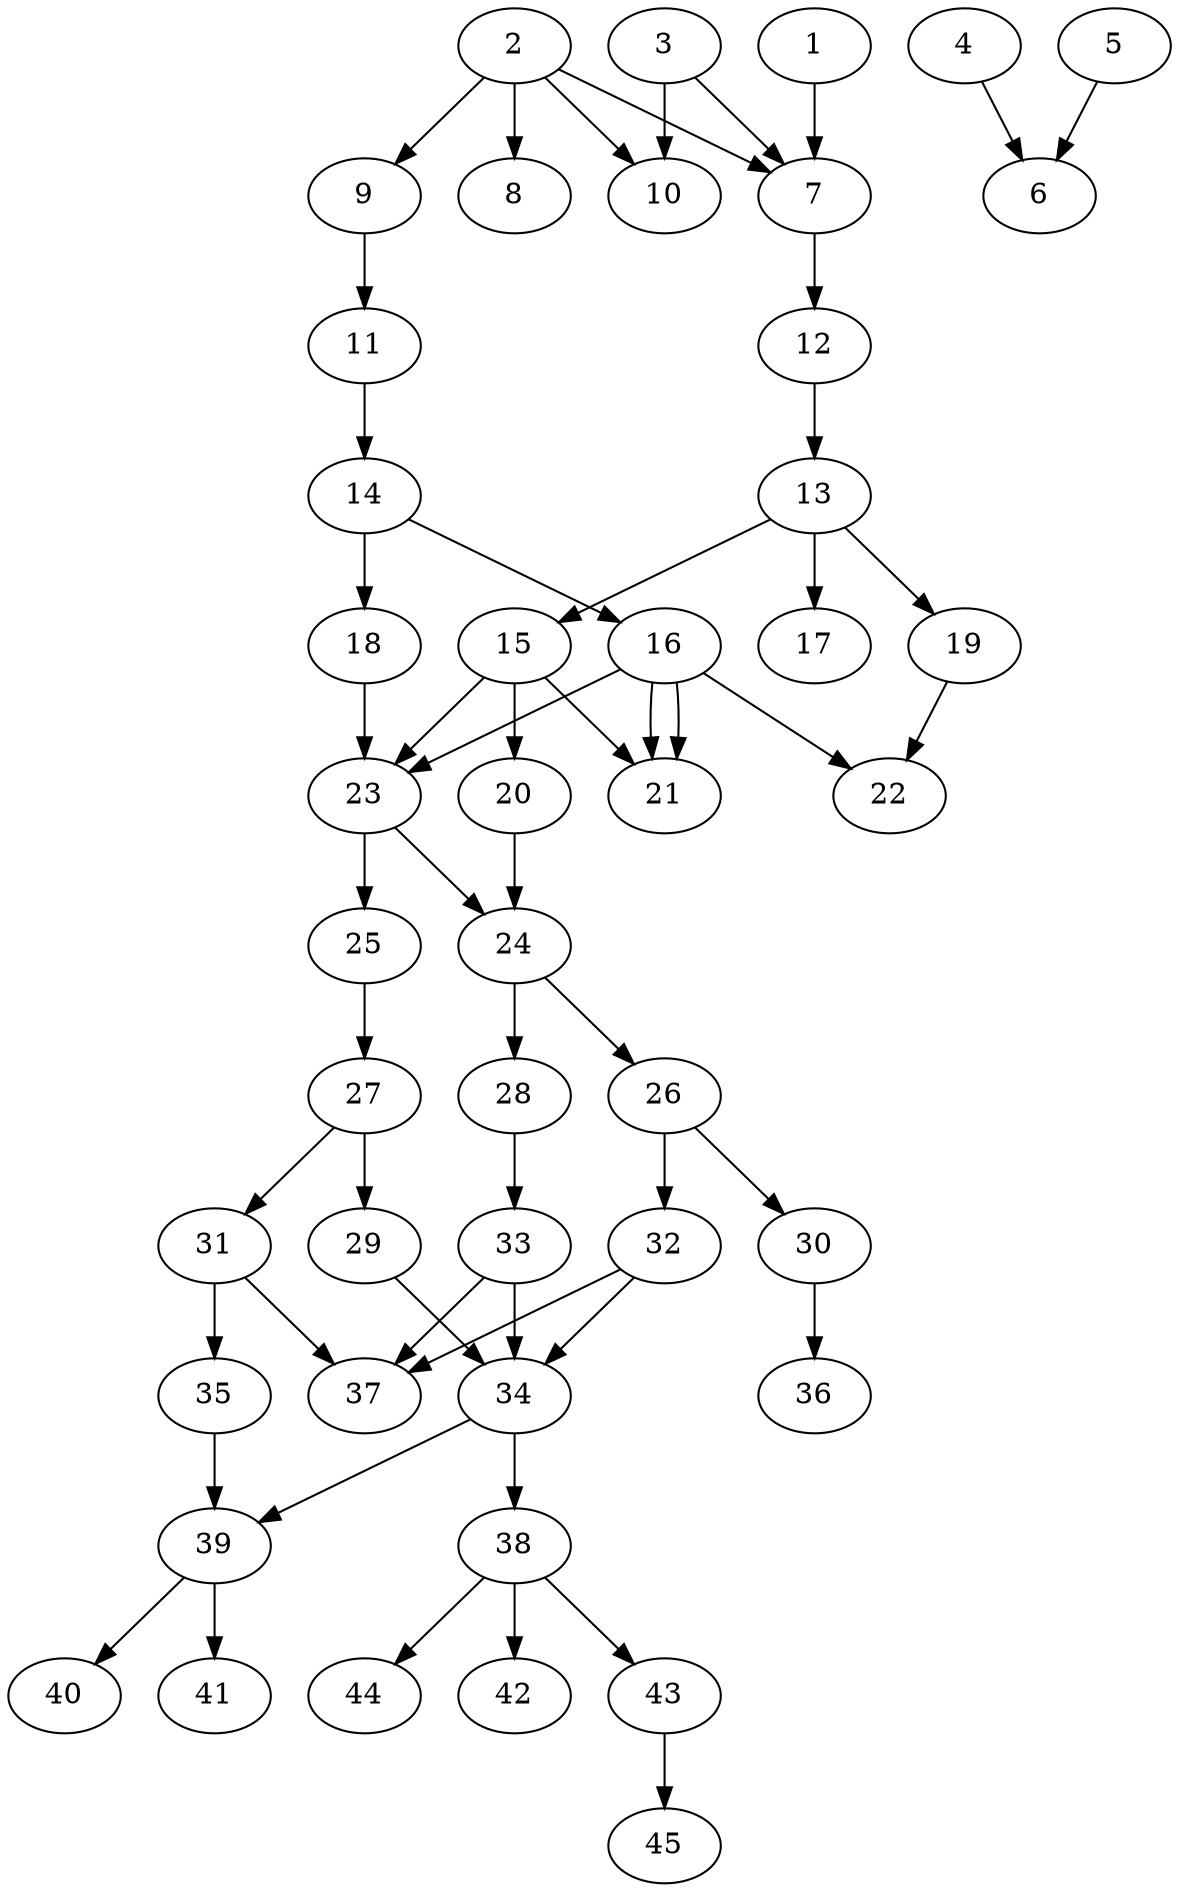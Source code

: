 // DAG automatically generated by daggen at Tue Aug  6 16:31:44 2019
// ./daggen --dot -n 45 --ccr 0.5 --fat 0.4 --regular 0.5 --density 0.5 --mindata 5242880 --maxdata 52428800 
digraph G {
  1 [size="11401216", alpha="0.10", expect_size="5700608"] 
  1 -> 7 [size ="5700608"]
  2 [size="74690560", alpha="0.14", expect_size="37345280"] 
  2 -> 7 [size ="37345280"]
  2 -> 8 [size ="37345280"]
  2 -> 9 [size ="37345280"]
  2 -> 10 [size ="37345280"]
  3 [size="19800064", alpha="0.11", expect_size="9900032"] 
  3 -> 7 [size ="9900032"]
  3 -> 10 [size ="9900032"]
  4 [size="13223936", alpha="0.02", expect_size="6611968"] 
  4 -> 6 [size ="6611968"]
  5 [size="68423680", alpha="0.01", expect_size="34211840"] 
  5 -> 6 [size ="34211840"]
  6 [size="84836352", alpha="0.12", expect_size="42418176"] 
  7 [size="75825152", alpha="0.15", expect_size="37912576"] 
  7 -> 12 [size ="37912576"]
  8 [size="86110208", alpha="0.09", expect_size="43055104"] 
  9 [size="15128576", alpha="0.06", expect_size="7564288"] 
  9 -> 11 [size ="7564288"]
  10 [size="77881344", alpha="0.04", expect_size="38940672"] 
  11 [size="49158144", alpha="0.11", expect_size="24579072"] 
  11 -> 14 [size ="24579072"]
  12 [size="95852544", alpha="0.02", expect_size="47926272"] 
  12 -> 13 [size ="47926272"]
  13 [size="69318656", alpha="0.15", expect_size="34659328"] 
  13 -> 15 [size ="34659328"]
  13 -> 17 [size ="34659328"]
  13 -> 19 [size ="34659328"]
  14 [size="25362432", alpha="0.11", expect_size="12681216"] 
  14 -> 16 [size ="12681216"]
  14 -> 18 [size ="12681216"]
  15 [size="36063232", alpha="0.07", expect_size="18031616"] 
  15 -> 20 [size ="18031616"]
  15 -> 21 [size ="18031616"]
  15 -> 23 [size ="18031616"]
  16 [size="40448000", alpha="0.17", expect_size="20224000"] 
  16 -> 21 [size ="20224000"]
  16 -> 21 [size ="20224000"]
  16 -> 22 [size ="20224000"]
  16 -> 23 [size ="20224000"]
  17 [size="97695744", alpha="0.05", expect_size="48847872"] 
  18 [size="75372544", alpha="0.11", expect_size="37686272"] 
  18 -> 23 [size ="37686272"]
  19 [size="23103488", alpha="0.07", expect_size="11551744"] 
  19 -> 22 [size ="11551744"]
  20 [size="53280768", alpha="0.07", expect_size="26640384"] 
  20 -> 24 [size ="26640384"]
  21 [size="71483392", alpha="0.08", expect_size="35741696"] 
  22 [size="31254528", alpha="0.02", expect_size="15627264"] 
  23 [size="38598656", alpha="0.18", expect_size="19299328"] 
  23 -> 24 [size ="19299328"]
  23 -> 25 [size ="19299328"]
  24 [size="14780416", alpha="0.15", expect_size="7390208"] 
  24 -> 26 [size ="7390208"]
  24 -> 28 [size ="7390208"]
  25 [size="65435648", alpha="0.04", expect_size="32717824"] 
  25 -> 27 [size ="32717824"]
  26 [size="98498560", alpha="0.08", expect_size="49249280"] 
  26 -> 30 [size ="49249280"]
  26 -> 32 [size ="49249280"]
  27 [size="82718720", alpha="0.07", expect_size="41359360"] 
  27 -> 29 [size ="41359360"]
  27 -> 31 [size ="41359360"]
  28 [size="12609536", alpha="0.02", expect_size="6304768"] 
  28 -> 33 [size ="6304768"]
  29 [size="65320960", alpha="0.17", expect_size="32660480"] 
  29 -> 34 [size ="32660480"]
  30 [size="96540672", alpha="0.07", expect_size="48270336"] 
  30 -> 36 [size ="48270336"]
  31 [size="35205120", alpha="0.05", expect_size="17602560"] 
  31 -> 35 [size ="17602560"]
  31 -> 37 [size ="17602560"]
  32 [size="70975488", alpha="0.02", expect_size="35487744"] 
  32 -> 34 [size ="35487744"]
  32 -> 37 [size ="35487744"]
  33 [size="79312896", alpha="0.10", expect_size="39656448"] 
  33 -> 34 [size ="39656448"]
  33 -> 37 [size ="39656448"]
  34 [size="69533696", alpha="0.02", expect_size="34766848"] 
  34 -> 38 [size ="34766848"]
  34 -> 39 [size ="34766848"]
  35 [size="44376064", alpha="0.19", expect_size="22188032"] 
  35 -> 39 [size ="22188032"]
  36 [size="61777920", alpha="0.03", expect_size="30888960"] 
  37 [size="101720064", alpha="0.05", expect_size="50860032"] 
  38 [size="40796160", alpha="0.01", expect_size="20398080"] 
  38 -> 42 [size ="20398080"]
  38 -> 43 [size ="20398080"]
  38 -> 44 [size ="20398080"]
  39 [size="49008640", alpha="0.19", expect_size="24504320"] 
  39 -> 40 [size ="24504320"]
  39 -> 41 [size ="24504320"]
  40 [size="36624384", alpha="0.07", expect_size="18312192"] 
  41 [size="71041024", alpha="0.07", expect_size="35520512"] 
  42 [size="96563200", alpha="0.12", expect_size="48281600"] 
  43 [size="104183808", alpha="0.03", expect_size="52091904"] 
  43 -> 45 [size ="52091904"]
  44 [size="58363904", alpha="0.15", expect_size="29181952"] 
  45 [size="68356096", alpha="0.18", expect_size="34178048"] 
}

